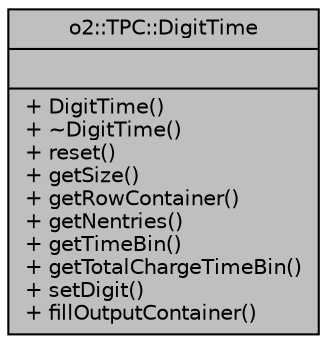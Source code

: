 digraph "o2::TPC::DigitTime"
{
 // INTERACTIVE_SVG=YES
  bgcolor="transparent";
  edge [fontname="Helvetica",fontsize="10",labelfontname="Helvetica",labelfontsize="10"];
  node [fontname="Helvetica",fontsize="10",shape=record];
  Node1 [label="{o2::TPC::DigitTime\n||+ DigitTime()\l+ ~DigitTime()\l+ reset()\l+ getSize()\l+ getRowContainer()\l+ getNentries()\l+ getTimeBin()\l+ getTotalChargeTimeBin()\l+ setDigit()\l+ fillOutputContainer()\l}",height=0.2,width=0.4,color="black", fillcolor="grey75", style="filled" fontcolor="black"];
}
